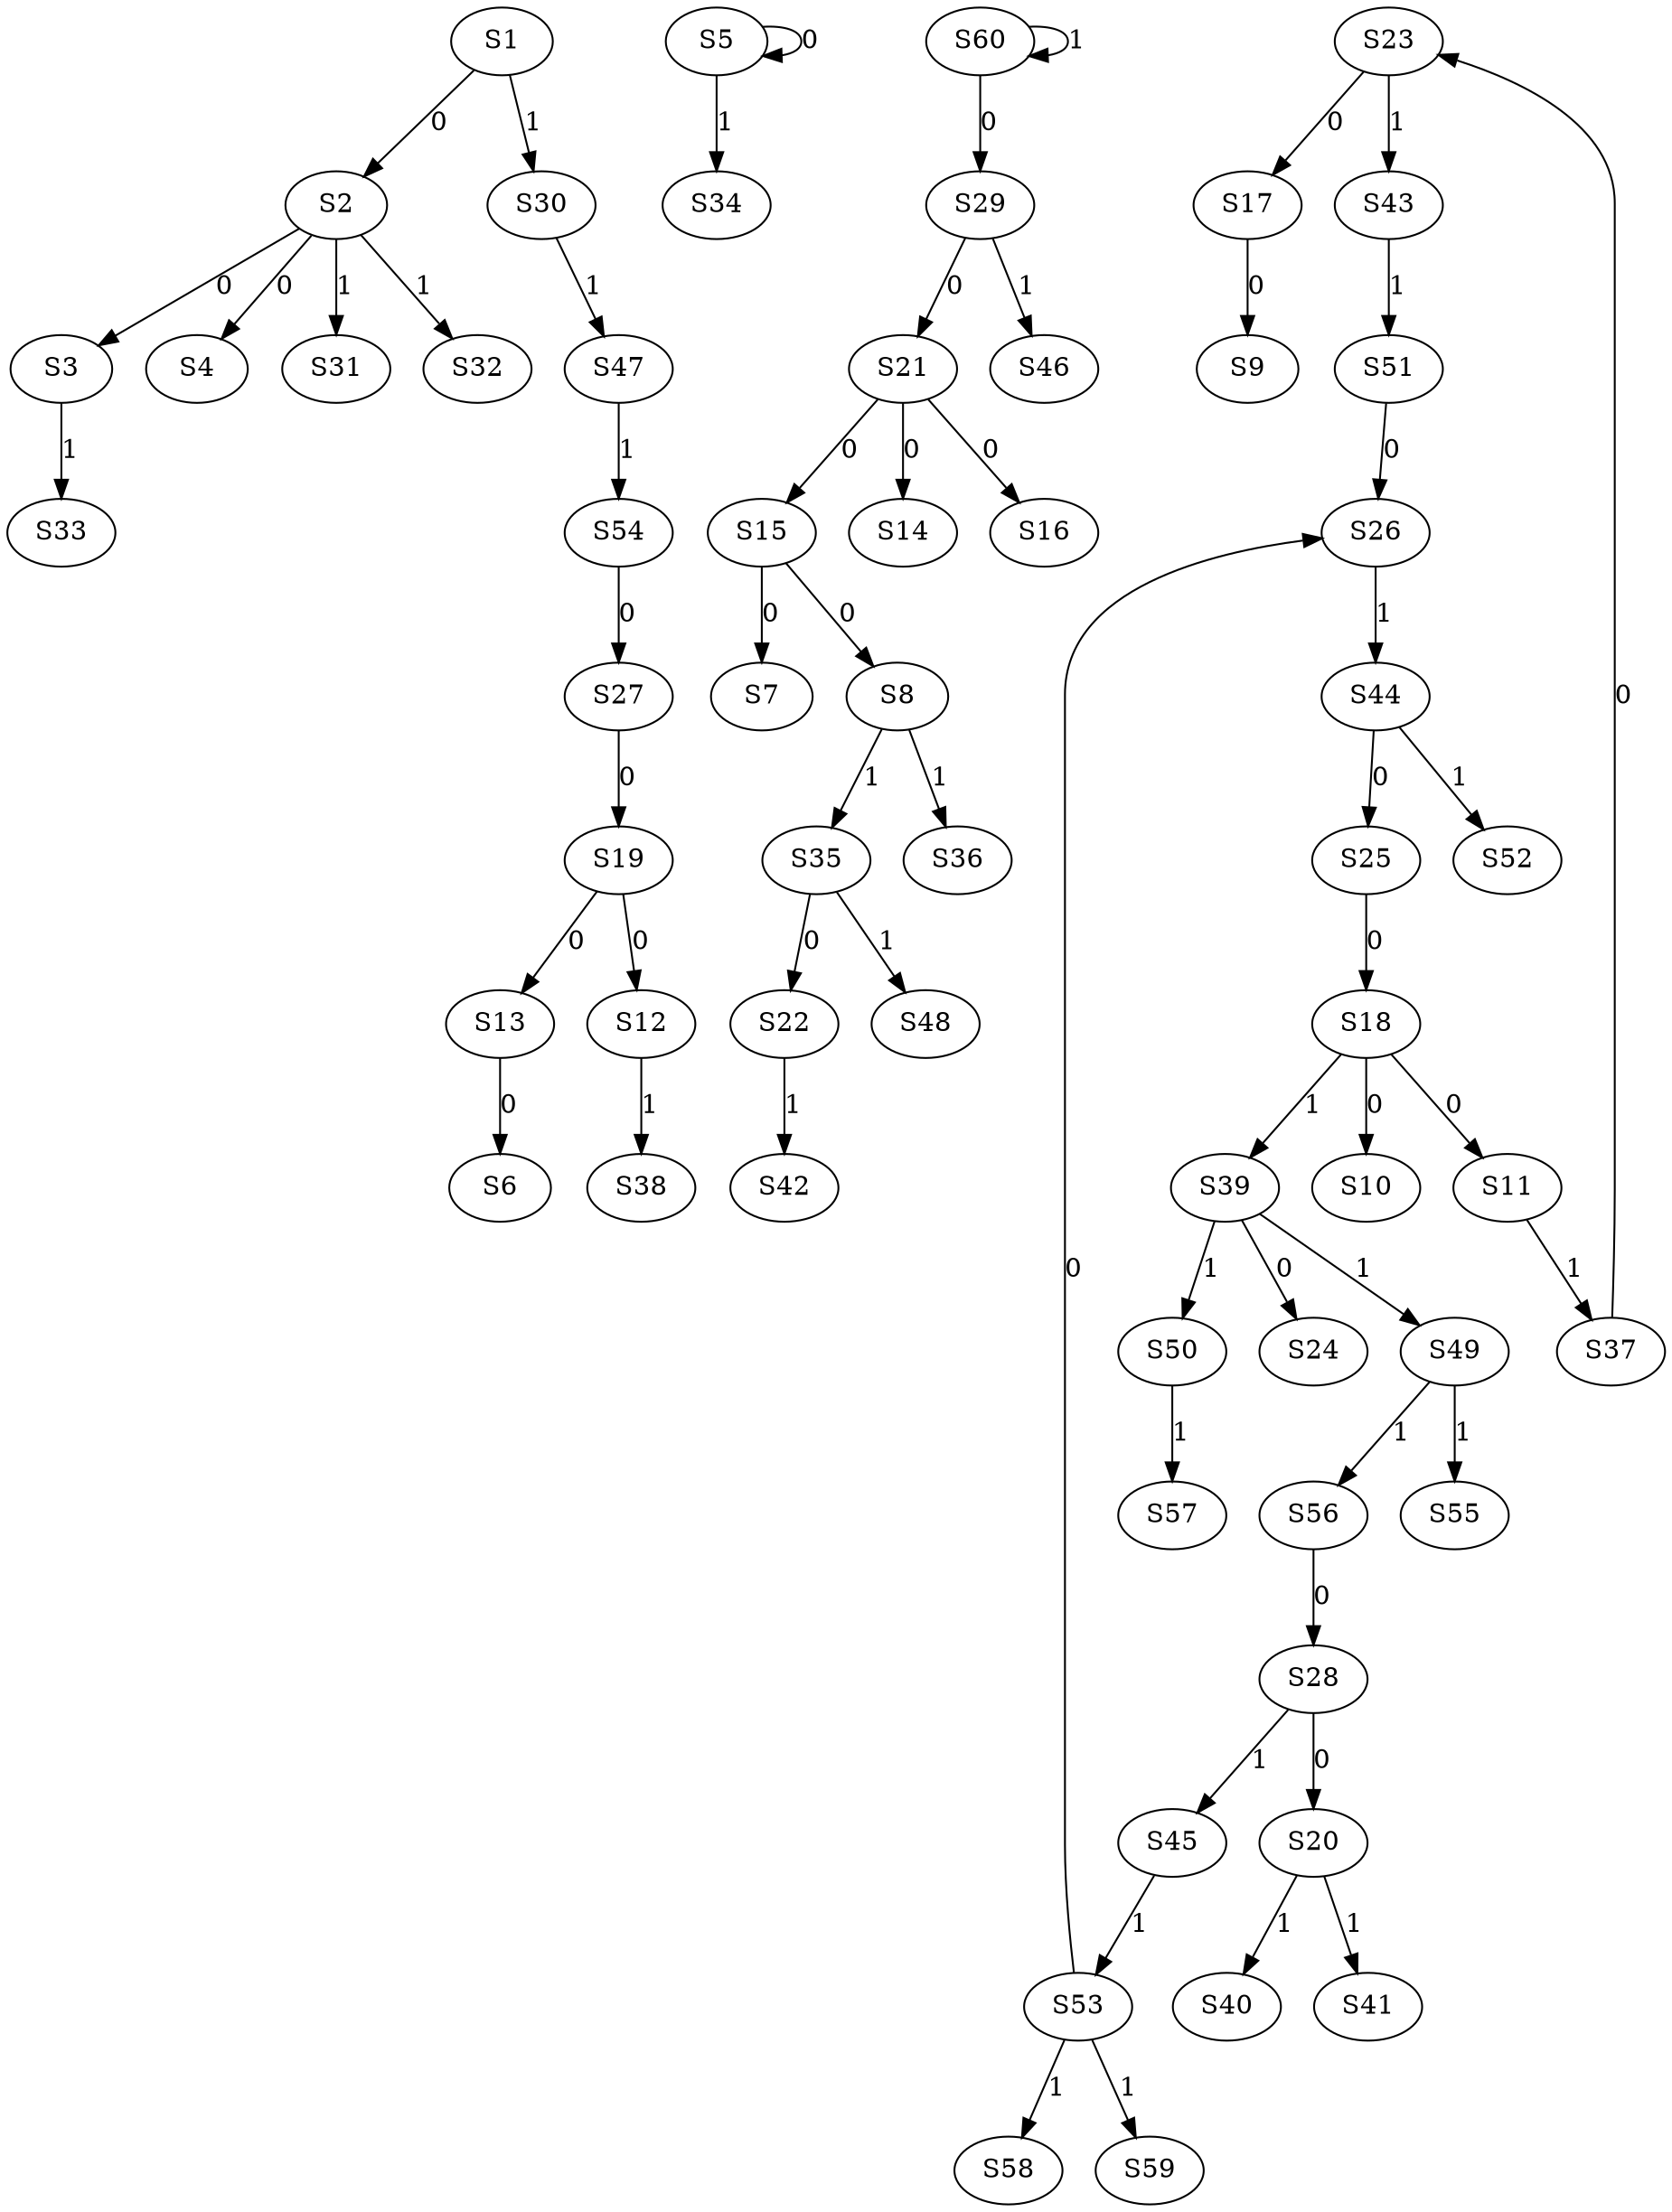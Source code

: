 strict digraph {
	S1 -> S2 [ label = 0 ];
	S2 -> S3 [ label = 0 ];
	S2 -> S4 [ label = 0 ];
	S5 -> S5 [ label = 0 ];
	S13 -> S6 [ label = 0 ];
	S15 -> S7 [ label = 0 ];
	S15 -> S8 [ label = 0 ];
	S17 -> S9 [ label = 0 ];
	S18 -> S10 [ label = 0 ];
	S18 -> S11 [ label = 0 ];
	S19 -> S12 [ label = 0 ];
	S19 -> S13 [ label = 0 ];
	S21 -> S14 [ label = 0 ];
	S21 -> S15 [ label = 0 ];
	S21 -> S16 [ label = 0 ];
	S23 -> S17 [ label = 0 ];
	S25 -> S18 [ label = 0 ];
	S27 -> S19 [ label = 0 ];
	S28 -> S20 [ label = 0 ];
	S29 -> S21 [ label = 0 ];
	S35 -> S22 [ label = 0 ];
	S37 -> S23 [ label = 0 ];
	S39 -> S24 [ label = 0 ];
	S44 -> S25 [ label = 0 ];
	S51 -> S26 [ label = 0 ];
	S54 -> S27 [ label = 0 ];
	S56 -> S28 [ label = 0 ];
	S60 -> S29 [ label = 0 ];
	S1 -> S30 [ label = 1 ];
	S2 -> S31 [ label = 1 ];
	S2 -> S32 [ label = 1 ];
	S3 -> S33 [ label = 1 ];
	S5 -> S34 [ label = 1 ];
	S8 -> S35 [ label = 1 ];
	S8 -> S36 [ label = 1 ];
	S11 -> S37 [ label = 1 ];
	S12 -> S38 [ label = 1 ];
	S18 -> S39 [ label = 1 ];
	S20 -> S40 [ label = 1 ];
	S20 -> S41 [ label = 1 ];
	S22 -> S42 [ label = 1 ];
	S23 -> S43 [ label = 1 ];
	S26 -> S44 [ label = 1 ];
	S28 -> S45 [ label = 1 ];
	S29 -> S46 [ label = 1 ];
	S30 -> S47 [ label = 1 ];
	S35 -> S48 [ label = 1 ];
	S39 -> S49 [ label = 1 ];
	S39 -> S50 [ label = 1 ];
	S43 -> S51 [ label = 1 ];
	S44 -> S52 [ label = 1 ];
	S45 -> S53 [ label = 1 ];
	S47 -> S54 [ label = 1 ];
	S49 -> S55 [ label = 1 ];
	S49 -> S56 [ label = 1 ];
	S50 -> S57 [ label = 1 ];
	S53 -> S58 [ label = 1 ];
	S53 -> S59 [ label = 1 ];
	S60 -> S60 [ label = 1 ];
	S53 -> S26 [ label = 0 ];
}